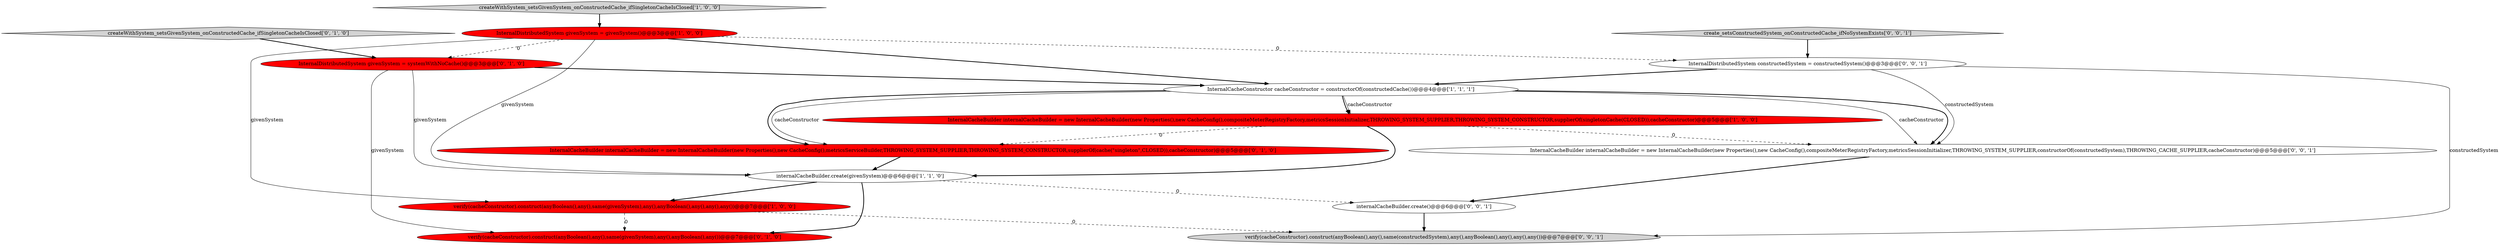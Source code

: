 digraph {
5 [style = filled, label = "internalCacheBuilder.create(givenSystem)@@@6@@@['1', '1', '0']", fillcolor = white, shape = ellipse image = "AAA0AAABBB1BBB"];
14 [style = filled, label = "InternalDistributedSystem constructedSystem = constructedSystem()@@@3@@@['0', '0', '1']", fillcolor = white, shape = ellipse image = "AAA0AAABBB3BBB"];
9 [style = filled, label = "createWithSystem_setsGivenSystem_onConstructedCache_ifSingletonCacheIsClosed['0', '1', '0']", fillcolor = lightgray, shape = diamond image = "AAA0AAABBB2BBB"];
12 [style = filled, label = "internalCacheBuilder.create()@@@6@@@['0', '0', '1']", fillcolor = white, shape = ellipse image = "AAA0AAABBB3BBB"];
3 [style = filled, label = "createWithSystem_setsGivenSystem_onConstructedCache_ifSingletonCacheIsClosed['1', '0', '0']", fillcolor = lightgray, shape = diamond image = "AAA0AAABBB1BBB"];
8 [style = filled, label = "verify(cacheConstructor).construct(anyBoolean(),any(),same(givenSystem),any(),anyBoolean(),any())@@@7@@@['0', '1', '0']", fillcolor = red, shape = ellipse image = "AAA1AAABBB2BBB"];
7 [style = filled, label = "InternalCacheBuilder internalCacheBuilder = new InternalCacheBuilder(new Properties(),new CacheConfig(),metricsServiceBuilder,THROWING_SYSTEM_SUPPLIER,THROWING_SYSTEM_CONSTRUCTOR,supplierOf(cache(\"singleton\",CLOSED)),cacheConstructor)@@@5@@@['0', '1', '0']", fillcolor = red, shape = ellipse image = "AAA1AAABBB2BBB"];
13 [style = filled, label = "create_setsConstructedSystem_onConstructedCache_ifNoSystemExists['0', '0', '1']", fillcolor = lightgray, shape = diamond image = "AAA0AAABBB3BBB"];
2 [style = filled, label = "InternalDistributedSystem givenSystem = givenSystem()@@@3@@@['1', '0', '0']", fillcolor = red, shape = ellipse image = "AAA1AAABBB1BBB"];
4 [style = filled, label = "InternalCacheConstructor cacheConstructor = constructorOf(constructedCache())@@@4@@@['1', '1', '1']", fillcolor = white, shape = ellipse image = "AAA0AAABBB1BBB"];
6 [style = filled, label = "InternalDistributedSystem givenSystem = systemWithNoCache()@@@3@@@['0', '1', '0']", fillcolor = red, shape = ellipse image = "AAA1AAABBB2BBB"];
1 [style = filled, label = "InternalCacheBuilder internalCacheBuilder = new InternalCacheBuilder(new Properties(),new CacheConfig(),compositeMeterRegistryFactory,metricsSessionInitializer,THROWING_SYSTEM_SUPPLIER,THROWING_SYSTEM_CONSTRUCTOR,supplierOf(singletonCache(CLOSED)),cacheConstructor)@@@5@@@['1', '0', '0']", fillcolor = red, shape = ellipse image = "AAA1AAABBB1BBB"];
11 [style = filled, label = "InternalCacheBuilder internalCacheBuilder = new InternalCacheBuilder(new Properties(),new CacheConfig(),compositeMeterRegistryFactory,metricsSessionInitializer,THROWING_SYSTEM_SUPPLIER,constructorOf(constructedSystem),THROWING_CACHE_SUPPLIER,cacheConstructor)@@@5@@@['0', '0', '1']", fillcolor = white, shape = ellipse image = "AAA0AAABBB3BBB"];
0 [style = filled, label = "verify(cacheConstructor).construct(anyBoolean(),any(),same(givenSystem),any(),anyBoolean(),any(),any(),any())@@@7@@@['1', '0', '0']", fillcolor = red, shape = ellipse image = "AAA1AAABBB1BBB"];
10 [style = filled, label = "verify(cacheConstructor).construct(anyBoolean(),any(),same(constructedSystem),any(),anyBoolean(),any(),any(),any())@@@7@@@['0', '0', '1']", fillcolor = lightgray, shape = ellipse image = "AAA0AAABBB3BBB"];
1->5 [style = bold, label=""];
5->8 [style = bold, label=""];
5->12 [style = dashed, label="0"];
6->8 [style = solid, label="givenSystem"];
2->0 [style = solid, label="givenSystem"];
4->7 [style = solid, label="cacheConstructor"];
6->5 [style = solid, label="givenSystem"];
4->1 [style = solid, label="cacheConstructor"];
11->12 [style = bold, label=""];
14->11 [style = solid, label="constructedSystem"];
2->4 [style = bold, label=""];
4->7 [style = bold, label=""];
0->10 [style = dashed, label="0"];
9->6 [style = bold, label=""];
6->4 [style = bold, label=""];
7->5 [style = bold, label=""];
12->10 [style = bold, label=""];
2->5 [style = solid, label="givenSystem"];
2->14 [style = dashed, label="0"];
3->2 [style = bold, label=""];
5->0 [style = bold, label=""];
14->10 [style = solid, label="constructedSystem"];
1->11 [style = dashed, label="0"];
4->11 [style = solid, label="cacheConstructor"];
2->6 [style = dashed, label="0"];
0->8 [style = dashed, label="0"];
4->1 [style = bold, label=""];
1->7 [style = dashed, label="0"];
4->11 [style = bold, label=""];
13->14 [style = bold, label=""];
14->4 [style = bold, label=""];
}
